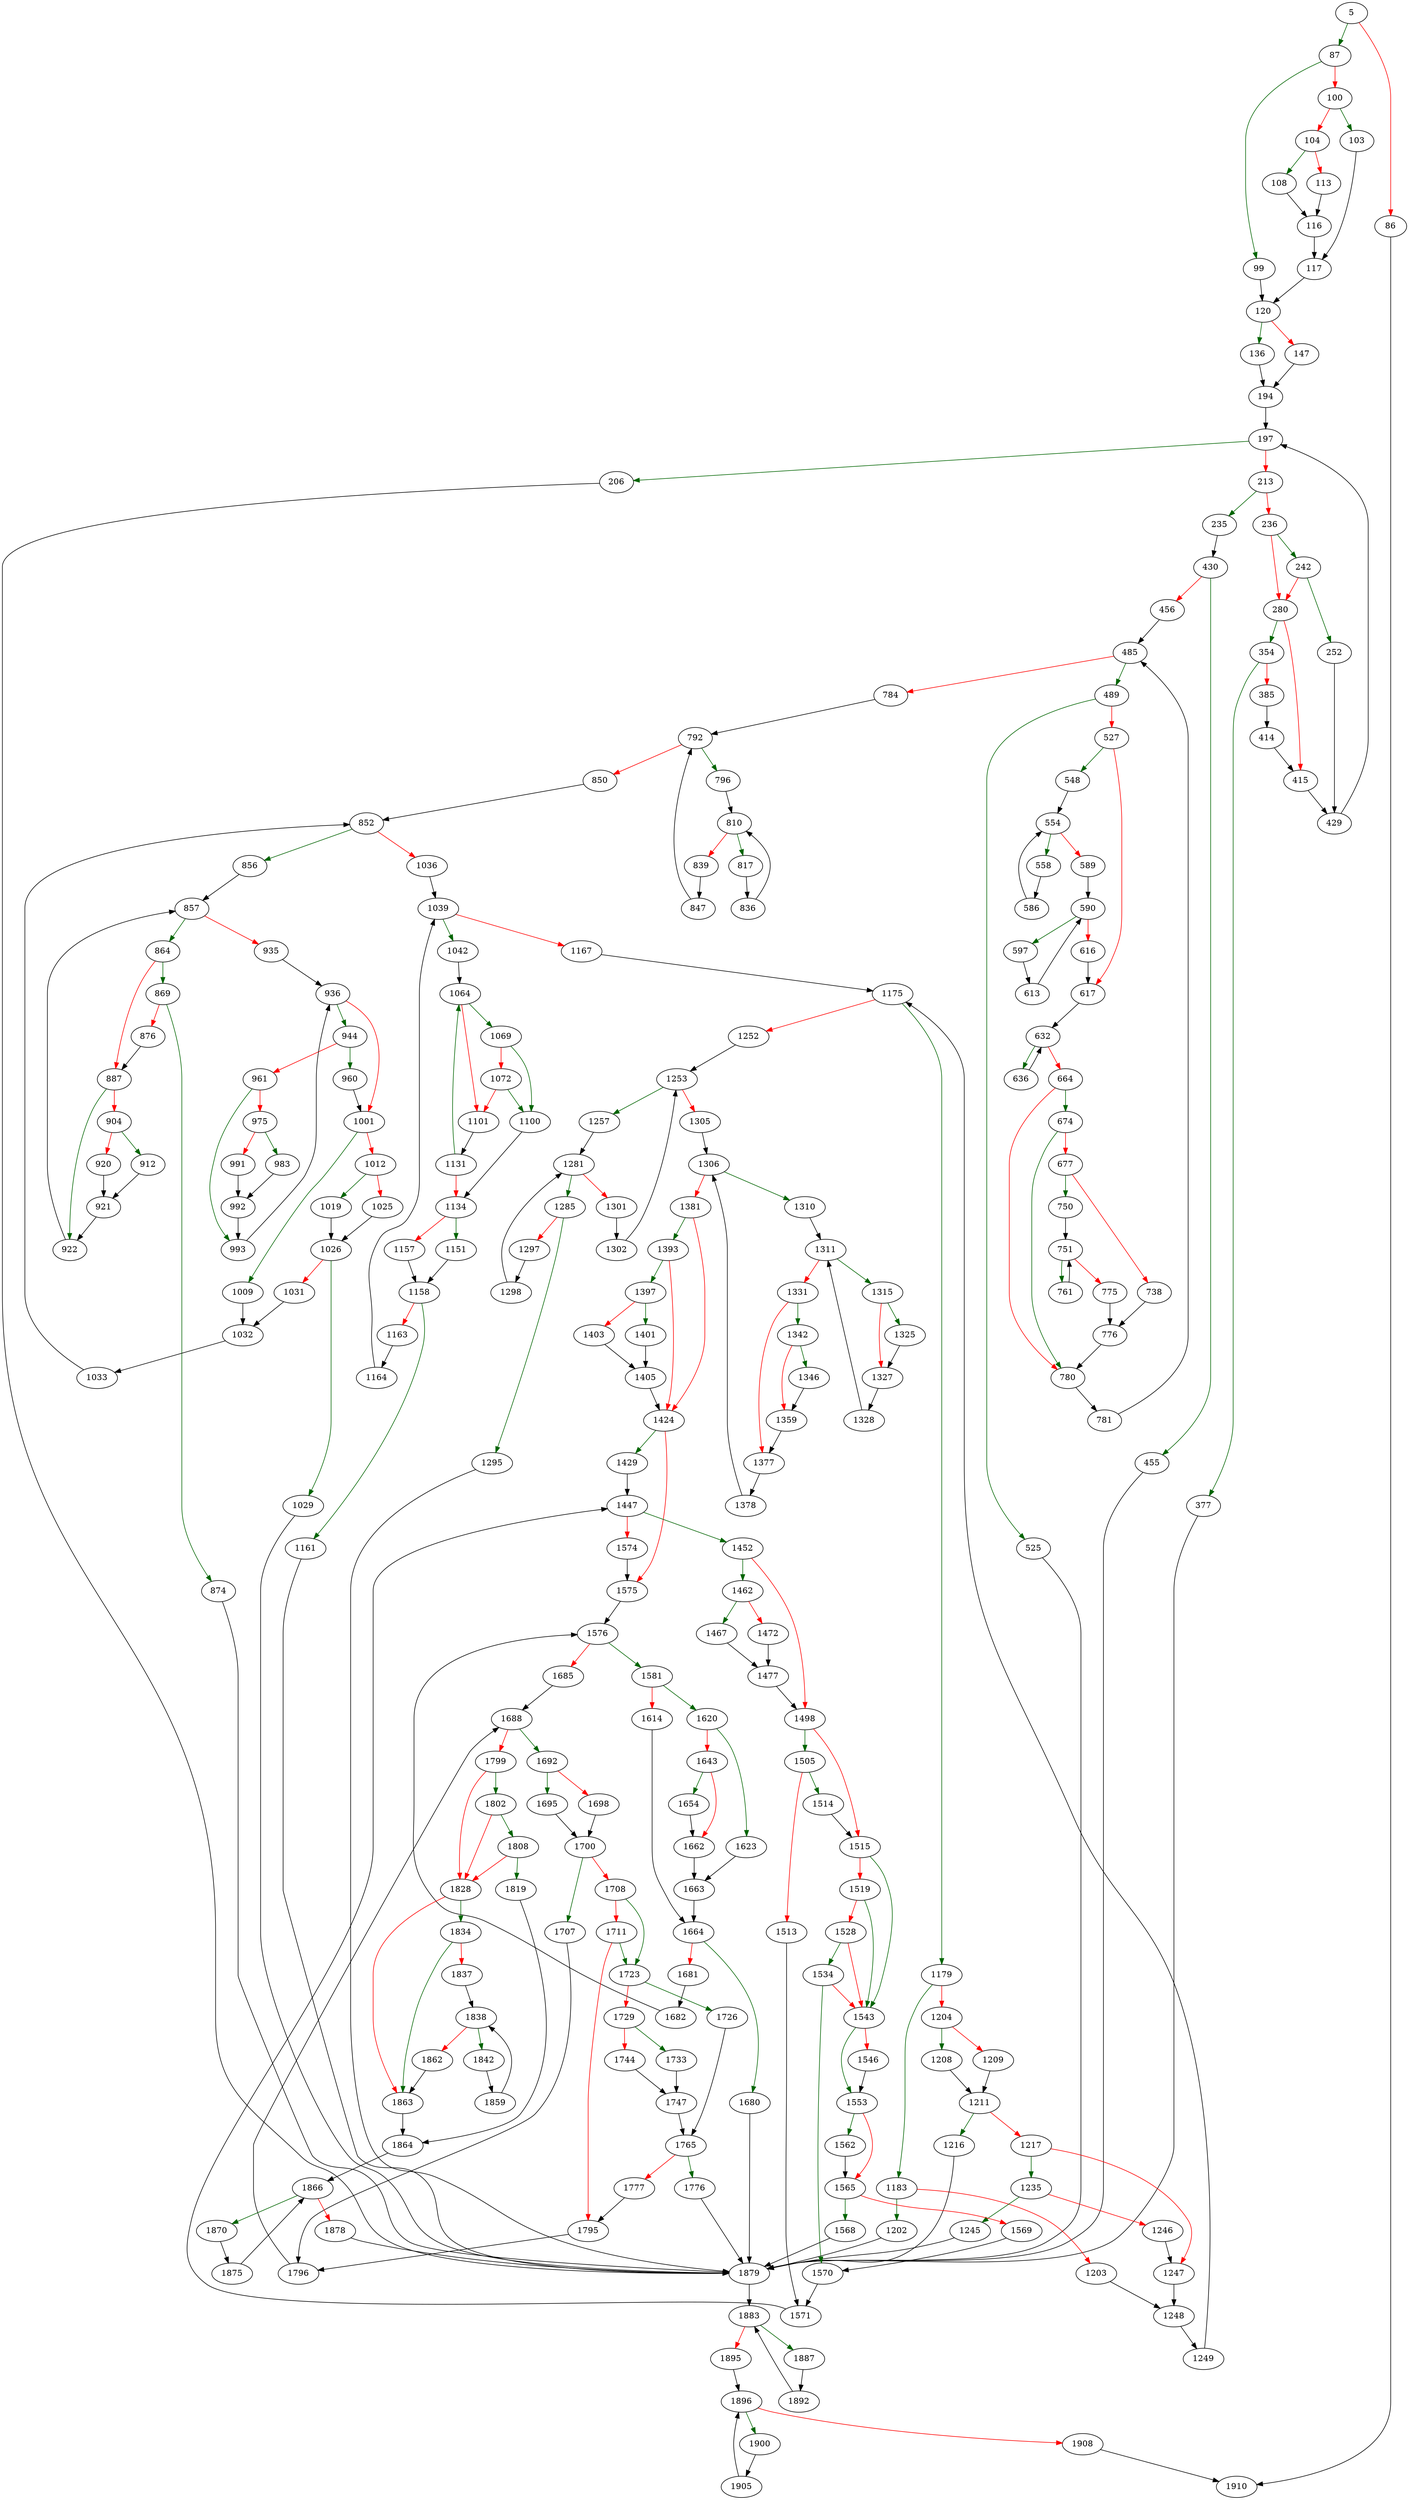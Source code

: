 strict digraph "balance_nonroot" {
	// Node definitions.
	5 [entry=true];
	87;
	86;
	1910;
	99;
	100;
	120;
	103;
	104;
	117;
	108;
	113;
	116;
	136;
	147;
	194;
	197;
	206;
	213;
	1879;
	235;
	236;
	430;
	242;
	280;
	252;
	429;
	354;
	415;
	377;
	385;
	414;
	455;
	456;
	485;
	489;
	784;
	525;
	527;
	548;
	617;
	554;
	558;
	589;
	586;
	590;
	597;
	616;
	613;
	632;
	636;
	664;
	674;
	780;
	677;
	750;
	738;
	776;
	751;
	761;
	775;
	781;
	792;
	796;
	850;
	810;
	817;
	839;
	836;
	847;
	852;
	856;
	1036;
	857;
	864;
	935;
	869;
	887;
	874;
	876;
	922;
	904;
	912;
	920;
	921;
	936;
	944;
	1001;
	960;
	961;
	993;
	975;
	983;
	991;
	992;
	1009;
	1012;
	1032;
	1019;
	1025;
	1026;
	1029;
	1031;
	1033;
	1039;
	1042;
	1167;
	1064;
	1069;
	1101;
	1100;
	1072;
	1134;
	1131;
	1151;
	1157;
	1158;
	1161;
	1163;
	1164;
	1175;
	1179;
	1252;
	1183;
	1204;
	1202;
	1203;
	1248;
	1208;
	1209;
	1211;
	1216;
	1217;
	1235;
	1247;
	1245;
	1246;
	1249;
	1253;
	1257;
	1305;
	1281;
	1285;
	1301;
	1295;
	1297;
	1298;
	1302;
	1306;
	1310;
	1381;
	1311;
	1315;
	1331;
	1325;
	1327;
	1328;
	1342;
	1377;
	1346;
	1359;
	1378;
	1393;
	1424;
	1397;
	1401;
	1403;
	1405;
	1429;
	1575;
	1447;
	1452;
	1574;
	1462;
	1498;
	1467;
	1472;
	1477;
	1505;
	1515;
	1514;
	1513;
	1571;
	1543;
	1519;
	1528;
	1534;
	1570;
	1553;
	1546;
	1562;
	1565;
	1568;
	1569;
	1576;
	1581;
	1685;
	1620;
	1614;
	1664;
	1623;
	1643;
	1663;
	1654;
	1662;
	1680;
	1681;
	1682;
	1688;
	1692;
	1799;
	1695;
	1698;
	1700;
	1707;
	1708;
	1796;
	1723;
	1711;
	1795;
	1726;
	1729;
	1765;
	1733;
	1744;
	1747;
	1776;
	1777;
	1802;
	1828;
	1808;
	1819;
	1864;
	1834;
	1863;
	1837;
	1838;
	1842;
	1862;
	1859;
	1866;
	1870;
	1878;
	1875;
	1883;
	1887;
	1895;
	1892;
	1896;
	1900;
	1908;
	1905;

	// Edge definitions.
	5 -> 87 [
		color=darkgreen
		cond=true
	];
	5 -> 86 [
		color=red
		cond=false
	];
	87 -> 99 [
		color=darkgreen
		cond=true
	];
	87 -> 100 [
		color=red
		cond=false
	];
	86 -> 1910;
	99 -> 120;
	100 -> 103 [
		color=darkgreen
		cond=true
	];
	100 -> 104 [
		color=red
		cond=false
	];
	120 -> 136 [
		color=darkgreen
		cond=true
	];
	120 -> 147 [
		color=red
		cond=false
	];
	103 -> 117;
	104 -> 108 [
		color=darkgreen
		cond=true
	];
	104 -> 113 [
		color=red
		cond=false
	];
	117 -> 120;
	108 -> 116;
	113 -> 116;
	116 -> 117;
	136 -> 194;
	147 -> 194;
	194 -> 197;
	197 -> 206 [
		color=darkgreen
		cond=true
	];
	197 -> 213 [
		color=red
		cond=false
	];
	206 -> 1879;
	213 -> 235 [
		color=darkgreen
		cond=true
	];
	213 -> 236 [
		color=red
		cond=false
	];
	1879 -> 1883;
	235 -> 430;
	236 -> 242 [
		color=darkgreen
		cond=true
	];
	236 -> 280 [
		color=red
		cond=false
	];
	430 -> 455 [
		color=darkgreen
		cond=true
	];
	430 -> 456 [
		color=red
		cond=false
	];
	242 -> 280 [
		color=red
		cond=false
	];
	242 -> 252 [
		color=darkgreen
		cond=true
	];
	280 -> 354 [
		color=darkgreen
		cond=true
	];
	280 -> 415 [
		color=red
		cond=false
	];
	252 -> 429;
	429 -> 197;
	354 -> 377 [
		color=darkgreen
		cond=true
	];
	354 -> 385 [
		color=red
		cond=false
	];
	415 -> 429;
	377 -> 1879;
	385 -> 414;
	414 -> 415;
	455 -> 1879;
	456 -> 485;
	485 -> 489 [
		color=darkgreen
		cond=true
	];
	485 -> 784 [
		color=red
		cond=false
	];
	489 -> 525 [
		color=darkgreen
		cond=true
	];
	489 -> 527 [
		color=red
		cond=false
	];
	784 -> 792;
	525 -> 1879;
	527 -> 548 [
		color=darkgreen
		cond=true
	];
	527 -> 617 [
		color=red
		cond=false
	];
	548 -> 554;
	617 -> 632;
	554 -> 558 [
		color=darkgreen
		cond=true
	];
	554 -> 589 [
		color=red
		cond=false
	];
	558 -> 586;
	589 -> 590;
	586 -> 554;
	590 -> 597 [
		color=darkgreen
		cond=true
	];
	590 -> 616 [
		color=red
		cond=false
	];
	597 -> 613;
	616 -> 617;
	613 -> 590;
	632 -> 636 [
		color=darkgreen
		cond=true
	];
	632 -> 664 [
		color=red
		cond=false
	];
	636 -> 632;
	664 -> 674 [
		color=darkgreen
		cond=true
	];
	664 -> 780 [
		color=red
		cond=false
	];
	674 -> 780 [
		color=darkgreen
		cond=true
	];
	674 -> 677 [
		color=red
		cond=false
	];
	780 -> 781;
	677 -> 750 [
		color=darkgreen
		cond=true
	];
	677 -> 738 [
		color=red
		cond=false
	];
	750 -> 751;
	738 -> 776;
	776 -> 780;
	751 -> 761 [
		color=darkgreen
		cond=true
	];
	751 -> 775 [
		color=red
		cond=false
	];
	761 -> 751;
	775 -> 776;
	781 -> 485;
	792 -> 796 [
		color=darkgreen
		cond=true
	];
	792 -> 850 [
		color=red
		cond=false
	];
	796 -> 810;
	850 -> 852;
	810 -> 817 [
		color=darkgreen
		cond=true
	];
	810 -> 839 [
		color=red
		cond=false
	];
	817 -> 836;
	839 -> 847;
	836 -> 810;
	847 -> 792;
	852 -> 856 [
		color=darkgreen
		cond=true
	];
	852 -> 1036 [
		color=red
		cond=false
	];
	856 -> 857;
	1036 -> 1039;
	857 -> 864 [
		color=darkgreen
		cond=true
	];
	857 -> 935 [
		color=red
		cond=false
	];
	864 -> 869 [
		color=darkgreen
		cond=true
	];
	864 -> 887 [
		color=red
		cond=false
	];
	935 -> 936;
	869 -> 874 [
		color=darkgreen
		cond=true
	];
	869 -> 876 [
		color=red
		cond=false
	];
	887 -> 922 [
		color=darkgreen
		cond=true
	];
	887 -> 904 [
		color=red
		cond=false
	];
	874 -> 1879;
	876 -> 887;
	922 -> 857;
	904 -> 912 [
		color=darkgreen
		cond=true
	];
	904 -> 920 [
		color=red
		cond=false
	];
	912 -> 921;
	920 -> 921;
	921 -> 922;
	936 -> 944 [
		color=darkgreen
		cond=true
	];
	936 -> 1001 [
		color=red
		cond=false
	];
	944 -> 960 [
		color=darkgreen
		cond=true
	];
	944 -> 961 [
		color=red
		cond=false
	];
	1001 -> 1009 [
		color=darkgreen
		cond=true
	];
	1001 -> 1012 [
		color=red
		cond=false
	];
	960 -> 1001;
	961 -> 993 [
		color=darkgreen
		cond=true
	];
	961 -> 975 [
		color=red
		cond=false
	];
	993 -> 936;
	975 -> 983 [
		color=darkgreen
		cond=true
	];
	975 -> 991 [
		color=red
		cond=false
	];
	983 -> 992;
	991 -> 992;
	992 -> 993;
	1009 -> 1032;
	1012 -> 1019 [
		color=darkgreen
		cond=true
	];
	1012 -> 1025 [
		color=red
		cond=false
	];
	1032 -> 1033;
	1019 -> 1026;
	1025 -> 1026;
	1026 -> 1029 [
		color=darkgreen
		cond=true
	];
	1026 -> 1031 [
		color=red
		cond=false
	];
	1029 -> 1879;
	1031 -> 1032;
	1033 -> 852;
	1039 -> 1042 [
		color=darkgreen
		cond=true
	];
	1039 -> 1167 [
		color=red
		cond=false
	];
	1042 -> 1064;
	1167 -> 1175;
	1064 -> 1069 [
		color=darkgreen
		cond=true
	];
	1064 -> 1101 [
		color=red
		cond=false
	];
	1069 -> 1100 [
		color=darkgreen
		cond=true
	];
	1069 -> 1072 [
		color=red
		cond=false
	];
	1101 -> 1131;
	1100 -> 1134;
	1072 -> 1101 [
		color=red
		cond=false
	];
	1072 -> 1100 [
		color=darkgreen
		cond=true
	];
	1134 -> 1151 [
		color=darkgreen
		cond=true
	];
	1134 -> 1157 [
		color=red
		cond=false
	];
	1131 -> 1064 [
		color=darkgreen
		cond=true
	];
	1131 -> 1134 [
		color=red
		cond=false
	];
	1151 -> 1158;
	1157 -> 1158;
	1158 -> 1161 [
		color=darkgreen
		cond=true
	];
	1158 -> 1163 [
		color=red
		cond=false
	];
	1161 -> 1879;
	1163 -> 1164;
	1164 -> 1039;
	1175 -> 1179 [
		color=darkgreen
		cond=true
	];
	1175 -> 1252 [
		color=red
		cond=false
	];
	1179 -> 1183 [
		color=darkgreen
		cond=true
	];
	1179 -> 1204 [
		color=red
		cond=false
	];
	1252 -> 1253;
	1183 -> 1202 [
		color=darkgreen
		cond=true
	];
	1183 -> 1203 [
		color=red
		cond=false
	];
	1204 -> 1208 [
		color=darkgreen
		cond=true
	];
	1204 -> 1209 [
		color=red
		cond=false
	];
	1202 -> 1879;
	1203 -> 1248;
	1248 -> 1249;
	1208 -> 1211;
	1209 -> 1211;
	1211 -> 1216 [
		color=darkgreen
		cond=true
	];
	1211 -> 1217 [
		color=red
		cond=false
	];
	1216 -> 1879;
	1217 -> 1235 [
		color=darkgreen
		cond=true
	];
	1217 -> 1247 [
		color=red
		cond=false
	];
	1235 -> 1245 [
		color=darkgreen
		cond=true
	];
	1235 -> 1246 [
		color=red
		cond=false
	];
	1247 -> 1248;
	1245 -> 1879;
	1246 -> 1247;
	1249 -> 1175;
	1253 -> 1257 [
		color=darkgreen
		cond=true
	];
	1253 -> 1305 [
		color=red
		cond=false
	];
	1257 -> 1281;
	1305 -> 1306;
	1281 -> 1285 [
		color=darkgreen
		cond=true
	];
	1281 -> 1301 [
		color=red
		cond=false
	];
	1285 -> 1295 [
		color=darkgreen
		cond=true
	];
	1285 -> 1297 [
		color=red
		cond=false
	];
	1301 -> 1302;
	1295 -> 1879;
	1297 -> 1298;
	1298 -> 1281;
	1302 -> 1253;
	1306 -> 1310 [
		color=darkgreen
		cond=true
	];
	1306 -> 1381 [
		color=red
		cond=false
	];
	1310 -> 1311;
	1381 -> 1393 [
		color=darkgreen
		cond=true
	];
	1381 -> 1424 [
		color=red
		cond=false
	];
	1311 -> 1315 [
		color=darkgreen
		cond=true
	];
	1311 -> 1331 [
		color=red
		cond=false
	];
	1315 -> 1325 [
		color=darkgreen
		cond=true
	];
	1315 -> 1327 [
		color=red
		cond=false
	];
	1331 -> 1342 [
		color=darkgreen
		cond=true
	];
	1331 -> 1377 [
		color=red
		cond=false
	];
	1325 -> 1327;
	1327 -> 1328;
	1328 -> 1311;
	1342 -> 1346 [
		color=darkgreen
		cond=true
	];
	1342 -> 1359 [
		color=red
		cond=false
	];
	1377 -> 1378;
	1346 -> 1359;
	1359 -> 1377;
	1378 -> 1306;
	1393 -> 1424 [
		color=red
		cond=false
	];
	1393 -> 1397 [
		color=darkgreen
		cond=true
	];
	1424 -> 1429 [
		color=darkgreen
		cond=true
	];
	1424 -> 1575 [
		color=red
		cond=false
	];
	1397 -> 1401 [
		color=darkgreen
		cond=true
	];
	1397 -> 1403 [
		color=red
		cond=false
	];
	1401 -> 1405;
	1403 -> 1405;
	1405 -> 1424;
	1429 -> 1447;
	1575 -> 1576;
	1447 -> 1452 [
		color=darkgreen
		cond=true
	];
	1447 -> 1574 [
		color=red
		cond=false
	];
	1452 -> 1462 [
		color=darkgreen
		cond=true
	];
	1452 -> 1498 [
		color=red
		cond=false
	];
	1574 -> 1575;
	1462 -> 1467 [
		color=darkgreen
		cond=true
	];
	1462 -> 1472 [
		color=red
		cond=false
	];
	1498 -> 1505 [
		color=darkgreen
		cond=true
	];
	1498 -> 1515 [
		color=red
		cond=false
	];
	1467 -> 1477;
	1472 -> 1477;
	1477 -> 1498;
	1505 -> 1514 [
		color=darkgreen
		cond=true
	];
	1505 -> 1513 [
		color=red
		cond=false
	];
	1515 -> 1543 [
		color=darkgreen
		cond=true
	];
	1515 -> 1519 [
		color=red
		cond=false
	];
	1514 -> 1515;
	1513 -> 1571;
	1571 -> 1447;
	1543 -> 1553 [
		color=darkgreen
		cond=true
	];
	1543 -> 1546 [
		color=red
		cond=false
	];
	1519 -> 1543 [
		color=darkgreen
		cond=true
	];
	1519 -> 1528 [
		color=red
		cond=false
	];
	1528 -> 1543 [
		color=red
		cond=false
	];
	1528 -> 1534 [
		color=darkgreen
		cond=true
	];
	1534 -> 1543 [
		color=red
		cond=false
	];
	1534 -> 1570 [
		color=darkgreen
		cond=true
	];
	1570 -> 1571;
	1553 -> 1562 [
		color=darkgreen
		cond=true
	];
	1553 -> 1565 [
		color=red
		cond=false
	];
	1546 -> 1553;
	1562 -> 1565;
	1565 -> 1568 [
		color=darkgreen
		cond=true
	];
	1565 -> 1569 [
		color=red
		cond=false
	];
	1568 -> 1879;
	1569 -> 1570;
	1576 -> 1581 [
		color=darkgreen
		cond=true
	];
	1576 -> 1685 [
		color=red
		cond=false
	];
	1581 -> 1620 [
		color=darkgreen
		cond=true
	];
	1581 -> 1614 [
		color=red
		cond=false
	];
	1685 -> 1688;
	1620 -> 1623 [
		color=darkgreen
		cond=true
	];
	1620 -> 1643 [
		color=red
		cond=false
	];
	1614 -> 1664;
	1664 -> 1680 [
		color=darkgreen
		cond=true
	];
	1664 -> 1681 [
		color=red
		cond=false
	];
	1623 -> 1663;
	1643 -> 1654 [
		color=darkgreen
		cond=true
	];
	1643 -> 1662 [
		color=red
		cond=false
	];
	1663 -> 1664;
	1654 -> 1662;
	1662 -> 1663;
	1680 -> 1879;
	1681 -> 1682;
	1682 -> 1576;
	1688 -> 1692 [
		color=darkgreen
		cond=true
	];
	1688 -> 1799 [
		color=red
		cond=false
	];
	1692 -> 1695 [
		color=darkgreen
		cond=true
	];
	1692 -> 1698 [
		color=red
		cond=false
	];
	1799 -> 1802 [
		color=darkgreen
		cond=true
	];
	1799 -> 1828 [
		color=red
		cond=false
	];
	1695 -> 1700;
	1698 -> 1700;
	1700 -> 1707 [
		color=darkgreen
		cond=true
	];
	1700 -> 1708 [
		color=red
		cond=false
	];
	1707 -> 1796;
	1708 -> 1723 [
		color=darkgreen
		cond=true
	];
	1708 -> 1711 [
		color=red
		cond=false
	];
	1796 -> 1688;
	1723 -> 1726 [
		color=darkgreen
		cond=true
	];
	1723 -> 1729 [
		color=red
		cond=false
	];
	1711 -> 1723 [
		color=darkgreen
		cond=true
	];
	1711 -> 1795 [
		color=red
		cond=false
	];
	1795 -> 1796;
	1726 -> 1765;
	1729 -> 1733 [
		color=darkgreen
		cond=true
	];
	1729 -> 1744 [
		color=red
		cond=false
	];
	1765 -> 1776 [
		color=darkgreen
		cond=true
	];
	1765 -> 1777 [
		color=red
		cond=false
	];
	1733 -> 1747;
	1744 -> 1747;
	1747 -> 1765;
	1776 -> 1879;
	1777 -> 1795;
	1802 -> 1828 [
		color=red
		cond=false
	];
	1802 -> 1808 [
		color=darkgreen
		cond=true
	];
	1828 -> 1834 [
		color=darkgreen
		cond=true
	];
	1828 -> 1863 [
		color=red
		cond=false
	];
	1808 -> 1828 [
		color=red
		cond=false
	];
	1808 -> 1819 [
		color=darkgreen
		cond=true
	];
	1819 -> 1864;
	1864 -> 1866;
	1834 -> 1863 [
		color=darkgreen
		cond=true
	];
	1834 -> 1837 [
		color=red
		cond=false
	];
	1863 -> 1864;
	1837 -> 1838;
	1838 -> 1842 [
		color=darkgreen
		cond=true
	];
	1838 -> 1862 [
		color=red
		cond=false
	];
	1842 -> 1859;
	1862 -> 1863;
	1859 -> 1838;
	1866 -> 1870 [
		color=darkgreen
		cond=true
	];
	1866 -> 1878 [
		color=red
		cond=false
	];
	1870 -> 1875;
	1878 -> 1879;
	1875 -> 1866;
	1883 -> 1887 [
		color=darkgreen
		cond=true
	];
	1883 -> 1895 [
		color=red
		cond=false
	];
	1887 -> 1892;
	1895 -> 1896;
	1892 -> 1883;
	1896 -> 1900 [
		color=darkgreen
		cond=true
	];
	1896 -> 1908 [
		color=red
		cond=false
	];
	1900 -> 1905;
	1908 -> 1910;
	1905 -> 1896;
}